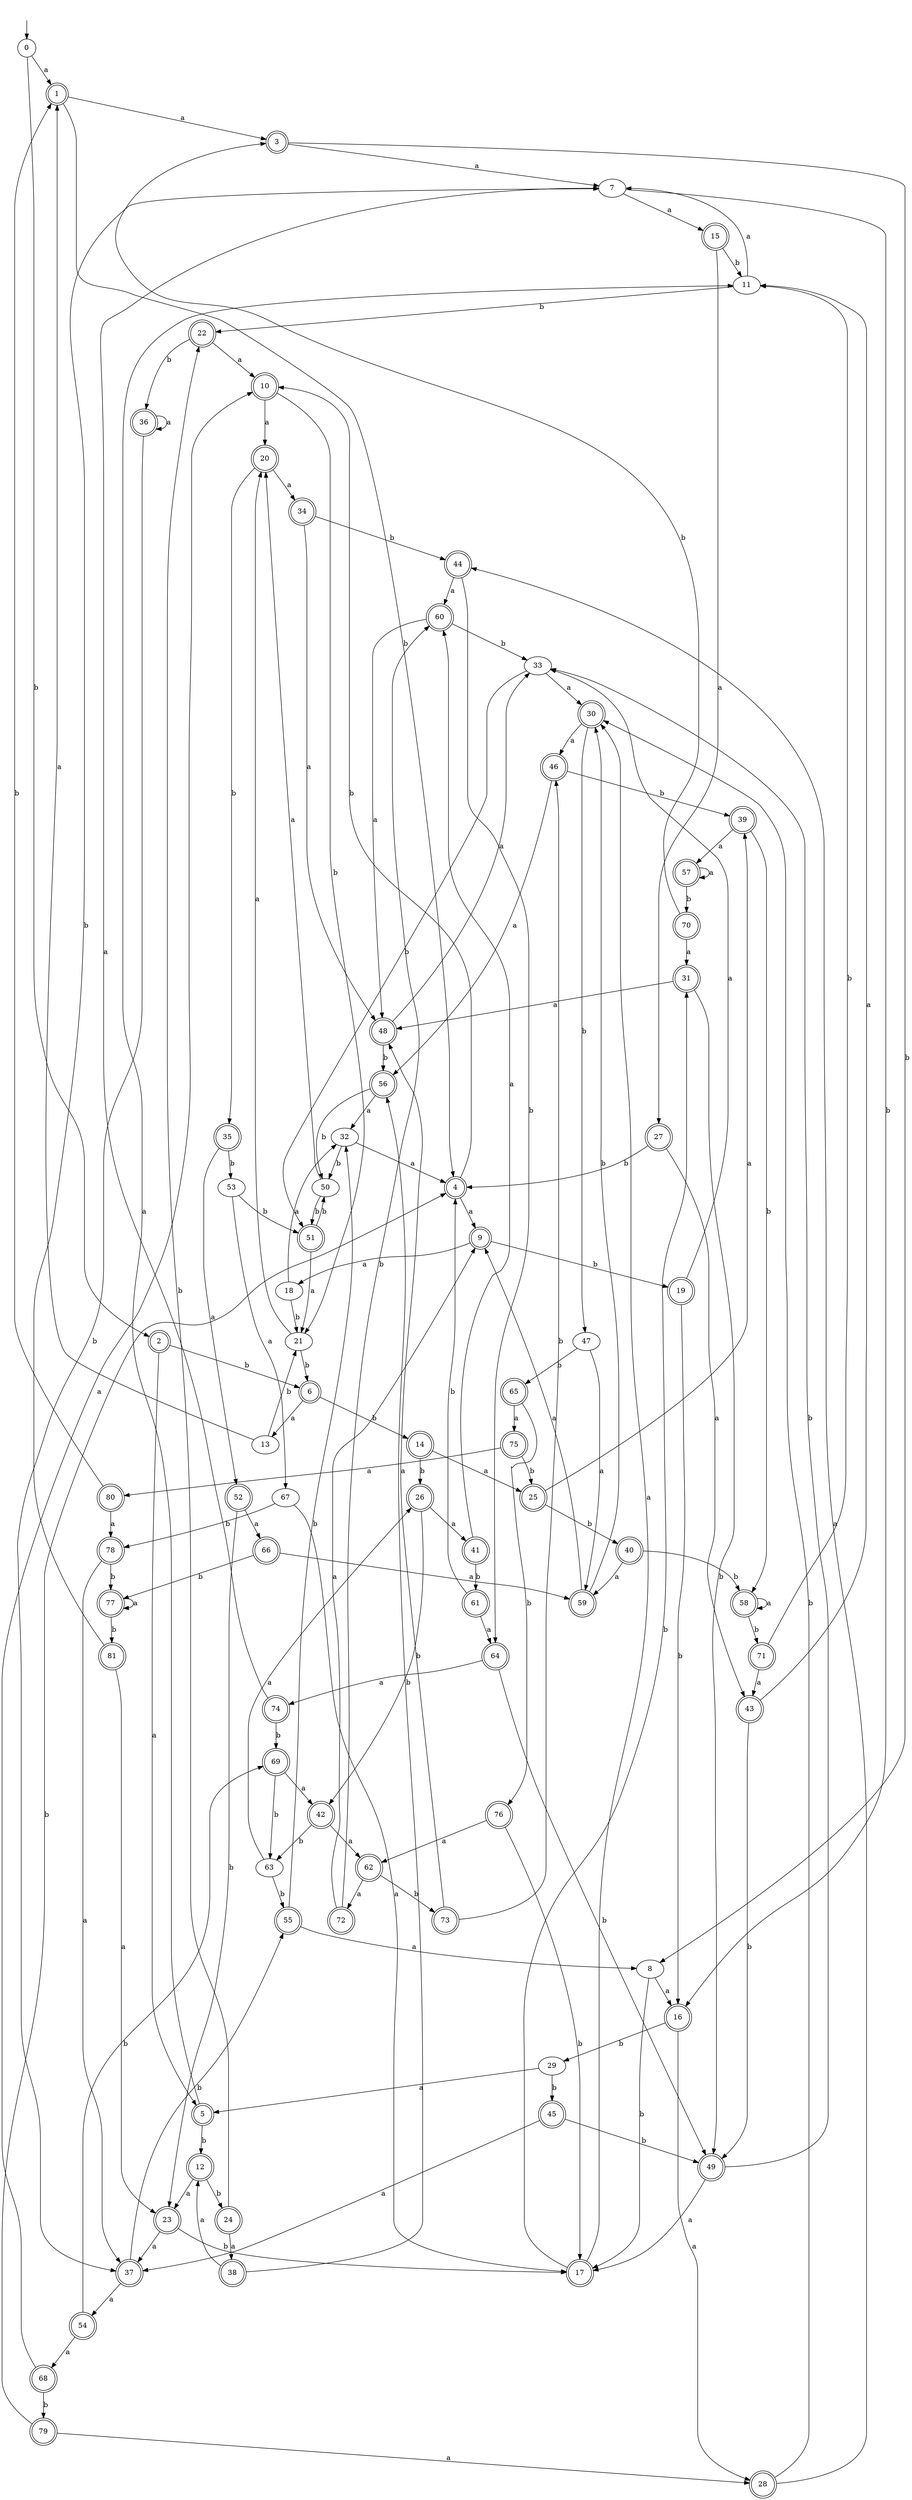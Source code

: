 digraph RandomDFA {
  __start0 [label="", shape=none];
  __start0 -> 0 [label=""];
  0 [shape=circle]
  0 -> 1 [label="a"]
  0 -> 2 [label="b"]
  1 [shape=doublecircle]
  1 -> 3 [label="a"]
  1 -> 4 [label="b"]
  2 [shape=doublecircle]
  2 -> 5 [label="a"]
  2 -> 6 [label="b"]
  3 [shape=doublecircle]
  3 -> 7 [label="a"]
  3 -> 8 [label="b"]
  4 [shape=doublecircle]
  4 -> 9 [label="a"]
  4 -> 10 [label="b"]
  5 [shape=doublecircle]
  5 -> 11 [label="a"]
  5 -> 12 [label="b"]
  6 [shape=doublecircle]
  6 -> 13 [label="a"]
  6 -> 14 [label="b"]
  7
  7 -> 15 [label="a"]
  7 -> 16 [label="b"]
  8
  8 -> 16 [label="a"]
  8 -> 17 [label="b"]
  9 [shape=doublecircle]
  9 -> 18 [label="a"]
  9 -> 19 [label="b"]
  10 [shape=doublecircle]
  10 -> 20 [label="a"]
  10 -> 21 [label="b"]
  11
  11 -> 7 [label="a"]
  11 -> 22 [label="b"]
  12 [shape=doublecircle]
  12 -> 23 [label="a"]
  12 -> 24 [label="b"]
  13
  13 -> 1 [label="a"]
  13 -> 21 [label="b"]
  14 [shape=doublecircle]
  14 -> 25 [label="a"]
  14 -> 26 [label="b"]
  15 [shape=doublecircle]
  15 -> 27 [label="a"]
  15 -> 11 [label="b"]
  16 [shape=doublecircle]
  16 -> 28 [label="a"]
  16 -> 29 [label="b"]
  17 [shape=doublecircle]
  17 -> 30 [label="a"]
  17 -> 31 [label="b"]
  18
  18 -> 32 [label="a"]
  18 -> 21 [label="b"]
  19 [shape=doublecircle]
  19 -> 33 [label="a"]
  19 -> 16 [label="b"]
  20 [shape=doublecircle]
  20 -> 34 [label="a"]
  20 -> 35 [label="b"]
  21
  21 -> 20 [label="a"]
  21 -> 6 [label="b"]
  22 [shape=doublecircle]
  22 -> 10 [label="a"]
  22 -> 36 [label="b"]
  23 [shape=doublecircle]
  23 -> 37 [label="a"]
  23 -> 17 [label="b"]
  24 [shape=doublecircle]
  24 -> 38 [label="a"]
  24 -> 22 [label="b"]
  25 [shape=doublecircle]
  25 -> 39 [label="a"]
  25 -> 40 [label="b"]
  26 [shape=doublecircle]
  26 -> 41 [label="a"]
  26 -> 42 [label="b"]
  27 [shape=doublecircle]
  27 -> 43 [label="a"]
  27 -> 4 [label="b"]
  28 [shape=doublecircle]
  28 -> 44 [label="a"]
  28 -> 30 [label="b"]
  29
  29 -> 5 [label="a"]
  29 -> 45 [label="b"]
  30 [shape=doublecircle]
  30 -> 46 [label="a"]
  30 -> 47 [label="b"]
  31 [shape=doublecircle]
  31 -> 48 [label="a"]
  31 -> 49 [label="b"]
  32
  32 -> 4 [label="a"]
  32 -> 50 [label="b"]
  33
  33 -> 30 [label="a"]
  33 -> 51 [label="b"]
  34 [shape=doublecircle]
  34 -> 48 [label="a"]
  34 -> 44 [label="b"]
  35 [shape=doublecircle]
  35 -> 52 [label="a"]
  35 -> 53 [label="b"]
  36 [shape=doublecircle]
  36 -> 36 [label="a"]
  36 -> 37 [label="b"]
  37 [shape=doublecircle]
  37 -> 54 [label="a"]
  37 -> 55 [label="b"]
  38 [shape=doublecircle]
  38 -> 12 [label="a"]
  38 -> 56 [label="b"]
  39 [shape=doublecircle]
  39 -> 57 [label="a"]
  39 -> 58 [label="b"]
  40 [shape=doublecircle]
  40 -> 59 [label="a"]
  40 -> 58 [label="b"]
  41 [shape=doublecircle]
  41 -> 60 [label="a"]
  41 -> 61 [label="b"]
  42 [shape=doublecircle]
  42 -> 62 [label="a"]
  42 -> 63 [label="b"]
  43 [shape=doublecircle]
  43 -> 11 [label="a"]
  43 -> 49 [label="b"]
  44 [shape=doublecircle]
  44 -> 60 [label="a"]
  44 -> 64 [label="b"]
  45 [shape=doublecircle]
  45 -> 37 [label="a"]
  45 -> 49 [label="b"]
  46 [shape=doublecircle]
  46 -> 56 [label="a"]
  46 -> 39 [label="b"]
  47
  47 -> 59 [label="a"]
  47 -> 65 [label="b"]
  48 [shape=doublecircle]
  48 -> 33 [label="a"]
  48 -> 56 [label="b"]
  49 [shape=doublecircle]
  49 -> 17 [label="a"]
  49 -> 33 [label="b"]
  50
  50 -> 20 [label="a"]
  50 -> 51 [label="b"]
  51 [shape=doublecircle]
  51 -> 21 [label="a"]
  51 -> 50 [label="b"]
  52 [shape=doublecircle]
  52 -> 66 [label="a"]
  52 -> 23 [label="b"]
  53
  53 -> 67 [label="a"]
  53 -> 51 [label="b"]
  54 [shape=doublecircle]
  54 -> 68 [label="a"]
  54 -> 69 [label="b"]
  55 [shape=doublecircle]
  55 -> 8 [label="a"]
  55 -> 32 [label="b"]
  56 [shape=doublecircle]
  56 -> 32 [label="a"]
  56 -> 50 [label="b"]
  57 [shape=doublecircle]
  57 -> 57 [label="a"]
  57 -> 70 [label="b"]
  58 [shape=doublecircle]
  58 -> 58 [label="a"]
  58 -> 71 [label="b"]
  59 [shape=doublecircle]
  59 -> 9 [label="a"]
  59 -> 30 [label="b"]
  60 [shape=doublecircle]
  60 -> 48 [label="a"]
  60 -> 33 [label="b"]
  61 [shape=doublecircle]
  61 -> 64 [label="a"]
  61 -> 4 [label="b"]
  62 [shape=doublecircle]
  62 -> 72 [label="a"]
  62 -> 73 [label="b"]
  63
  63 -> 26 [label="a"]
  63 -> 55 [label="b"]
  64 [shape=doublecircle]
  64 -> 74 [label="a"]
  64 -> 49 [label="b"]
  65 [shape=doublecircle]
  65 -> 75 [label="a"]
  65 -> 76 [label="b"]
  66 [shape=doublecircle]
  66 -> 59 [label="a"]
  66 -> 77 [label="b"]
  67
  67 -> 17 [label="a"]
  67 -> 78 [label="b"]
  68 [shape=doublecircle]
  68 -> 10 [label="a"]
  68 -> 79 [label="b"]
  69 [shape=doublecircle]
  69 -> 42 [label="a"]
  69 -> 63 [label="b"]
  70 [shape=doublecircle]
  70 -> 31 [label="a"]
  70 -> 3 [label="b"]
  71 [shape=doublecircle]
  71 -> 43 [label="a"]
  71 -> 11 [label="b"]
  72 [shape=doublecircle]
  72 -> 9 [label="a"]
  72 -> 60 [label="b"]
  73 [shape=doublecircle]
  73 -> 48 [label="a"]
  73 -> 46 [label="b"]
  74 [shape=doublecircle]
  74 -> 7 [label="a"]
  74 -> 69 [label="b"]
  75 [shape=doublecircle]
  75 -> 80 [label="a"]
  75 -> 25 [label="b"]
  76 [shape=doublecircle]
  76 -> 62 [label="a"]
  76 -> 17 [label="b"]
  77 [shape=doublecircle]
  77 -> 77 [label="a"]
  77 -> 81 [label="b"]
  78 [shape=doublecircle]
  78 -> 37 [label="a"]
  78 -> 77 [label="b"]
  79 [shape=doublecircle]
  79 -> 28 [label="a"]
  79 -> 4 [label="b"]
  80 [shape=doublecircle]
  80 -> 78 [label="a"]
  80 -> 1 [label="b"]
  81 [shape=doublecircle]
  81 -> 23 [label="a"]
  81 -> 7 [label="b"]
}
